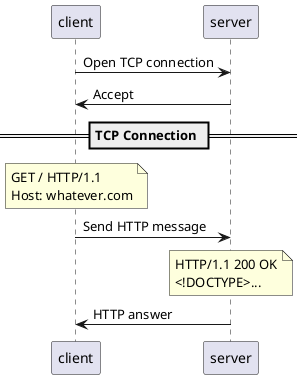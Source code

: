 @startuml
client -> server: Open TCP connection
server -> client: Accept

== TCP Connection ==


note over client: GET / HTTP/1.1\nHost: whatever.com
client -> server: Send HTTP message

note over server: HTTP/1.1 200 OK\n<!DOCTYPE>...
server -> client: HTTP answer
@enduml